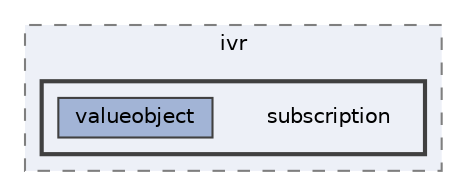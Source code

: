 digraph "repository/ivr/src/main/java/com/sterlite/cal/ivr/subscription"
{
 // LATEX_PDF_SIZE
  bgcolor="transparent";
  edge [fontname=Helvetica,fontsize=10,labelfontname=Helvetica,labelfontsize=10];
  node [fontname=Helvetica,fontsize=10,shape=box,height=0.2,width=0.4];
  compound=true
  subgraph clusterdir_cd784ca7edd02497793eba1279cf268d {
    graph [ bgcolor="#edf0f7", pencolor="grey50", label="ivr", fontname=Helvetica,fontsize=10 style="filled,dashed", URL="dir_cd784ca7edd02497793eba1279cf268d.html",tooltip=""]
  subgraph clusterdir_416db3c2bac03ba7ac9e3347264a8e7a {
    graph [ bgcolor="#edf0f7", pencolor="grey25", label="", fontname=Helvetica,fontsize=10 style="filled,bold", URL="dir_416db3c2bac03ba7ac9e3347264a8e7a.html",tooltip=""]
    dir_416db3c2bac03ba7ac9e3347264a8e7a [shape=plaintext, label="subscription"];
  dir_c72bbe5e473d52f05bf4b126c4de65fd [label="valueobject", fillcolor="#a2b4d6", color="grey25", style="filled", URL="dir_c72bbe5e473d52f05bf4b126c4de65fd.html",tooltip=""];
  }
  }
}
